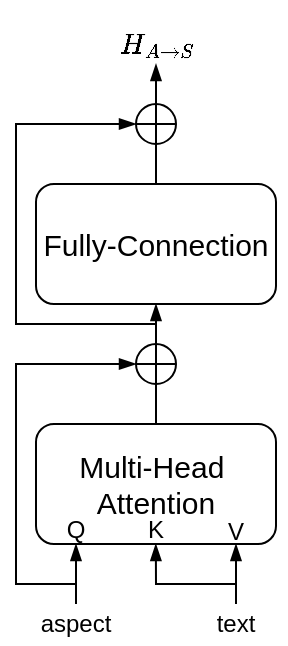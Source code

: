 <mxfile version="27.0.1">
  <diagram name="第 1 页" id="qoy0FfVa06EEqeZlpLUw">
    <mxGraphModel dx="570" dy="304" grid="1" gridSize="10" guides="1" tooltips="1" connect="1" arrows="1" fold="1" page="1" pageScale="1" pageWidth="827" pageHeight="1169" math="1" shadow="0">
      <root>
        <mxCell id="0" />
        <mxCell id="1" parent="0" />
        <mxCell id="y7PeoEtyBzaCK5qJtURC-2" value="Fully-Connection" style="rounded=1;whiteSpace=wrap;html=1;fontSize=15;" vertex="1" parent="1">
          <mxGeometry x="410" y="450" width="120" height="60" as="geometry" />
        </mxCell>
        <mxCell id="y7PeoEtyBzaCK5qJtURC-3" value="Multi-Head&amp;nbsp;&lt;div&gt;Attention&lt;/div&gt;" style="rounded=1;whiteSpace=wrap;html=1;fontSize=15;" vertex="1" parent="1">
          <mxGeometry x="410" y="570" width="120" height="60" as="geometry" />
        </mxCell>
        <mxCell id="y7PeoEtyBzaCK5qJtURC-4" value="" style="shape=orEllipse;perimeter=ellipsePerimeter;whiteSpace=wrap;html=1;backgroundOutline=1;aspect=fixed;" vertex="1" parent="1">
          <mxGeometry x="460" y="530" width="20" height="20" as="geometry" />
        </mxCell>
        <mxCell id="y7PeoEtyBzaCK5qJtURC-5" value="" style="shape=orEllipse;perimeter=ellipsePerimeter;whiteSpace=wrap;html=1;backgroundOutline=1;aspect=fixed;" vertex="1" parent="1">
          <mxGeometry x="460" y="410" width="20" height="20" as="geometry" />
        </mxCell>
        <mxCell id="y7PeoEtyBzaCK5qJtURC-6" value="" style="endArrow=blockThin;html=1;rounded=0;exitX=0.5;exitY=0;exitDx=0;exitDy=0;entryX=0.5;entryY=1;entryDx=0;entryDy=0;endFill=1;" edge="1" parent="1" source="y7PeoEtyBzaCK5qJtURC-3" target="y7PeoEtyBzaCK5qJtURC-2">
          <mxGeometry width="50" height="50" relative="1" as="geometry">
            <mxPoint x="240" y="520" as="sourcePoint" />
            <mxPoint x="290" y="470" as="targetPoint" />
          </mxGeometry>
        </mxCell>
        <mxCell id="y7PeoEtyBzaCK5qJtURC-7" value="" style="endArrow=blockThin;html=1;rounded=0;exitX=0.5;exitY=0;exitDx=0;exitDy=0;endFill=1;" edge="1" parent="1" source="y7PeoEtyBzaCK5qJtURC-2">
          <mxGeometry width="50" height="50" relative="1" as="geometry">
            <mxPoint x="480" y="580" as="sourcePoint" />
            <mxPoint x="470" y="390" as="targetPoint" />
          </mxGeometry>
        </mxCell>
        <mxCell id="y7PeoEtyBzaCK5qJtURC-8" value="" style="endArrow=blockThin;html=1;rounded=0;endFill=1;entryX=0;entryY=0.5;entryDx=0;entryDy=0;" edge="1" parent="1" target="y7PeoEtyBzaCK5qJtURC-4">
          <mxGeometry width="50" height="50" relative="1" as="geometry">
            <mxPoint x="430" y="650" as="sourcePoint" />
            <mxPoint x="360" y="500" as="targetPoint" />
            <Array as="points">
              <mxPoint x="400" y="650" />
              <mxPoint x="400" y="540" />
            </Array>
          </mxGeometry>
        </mxCell>
        <mxCell id="y7PeoEtyBzaCK5qJtURC-9" value="" style="endArrow=blockThin;html=1;rounded=0;entryX=0.5;entryY=1;entryDx=0;entryDy=0;endFill=1;" edge="1" parent="1">
          <mxGeometry width="50" height="50" relative="1" as="geometry">
            <mxPoint x="430" y="660" as="sourcePoint" />
            <mxPoint x="430" y="630" as="targetPoint" />
          </mxGeometry>
        </mxCell>
        <mxCell id="y7PeoEtyBzaCK5qJtURC-10" value="" style="endArrow=blockThin;html=1;rounded=0;entryX=0.5;entryY=1;entryDx=0;entryDy=0;endFill=1;exitX=0.5;exitY=0;exitDx=0;exitDy=0;" edge="1" parent="1" source="y7PeoEtyBzaCK5qJtURC-13">
          <mxGeometry width="50" height="50" relative="1" as="geometry">
            <mxPoint x="469.92" y="660" as="sourcePoint" />
            <mxPoint x="469.92" y="630" as="targetPoint" />
            <Array as="points">
              <mxPoint x="510" y="650" />
              <mxPoint x="470" y="650" />
            </Array>
          </mxGeometry>
        </mxCell>
        <mxCell id="y7PeoEtyBzaCK5qJtURC-11" value="" style="endArrow=blockThin;html=1;rounded=0;entryX=0.5;entryY=1;entryDx=0;entryDy=0;endFill=1;" edge="1" parent="1">
          <mxGeometry width="50" height="50" relative="1" as="geometry">
            <mxPoint x="510" y="660" as="sourcePoint" />
            <mxPoint x="510" y="630" as="targetPoint" />
          </mxGeometry>
        </mxCell>
        <mxCell id="y7PeoEtyBzaCK5qJtURC-12" value="aspect" style="text;html=1;align=center;verticalAlign=middle;whiteSpace=wrap;rounded=0;" vertex="1" parent="1">
          <mxGeometry x="405" y="660" width="50" height="20" as="geometry" />
        </mxCell>
        <mxCell id="y7PeoEtyBzaCK5qJtURC-13" value="text" style="text;html=1;align=center;verticalAlign=middle;whiteSpace=wrap;rounded=0;" vertex="1" parent="1">
          <mxGeometry x="485" y="660" width="50" height="20" as="geometry" />
        </mxCell>
        <mxCell id="y7PeoEtyBzaCK5qJtURC-14" value="Q" style="text;html=1;align=center;verticalAlign=middle;whiteSpace=wrap;rounded=0;" vertex="1" parent="1">
          <mxGeometry x="422" y="613" width="16" height="19" as="geometry" />
        </mxCell>
        <mxCell id="y7PeoEtyBzaCK5qJtURC-15" value="K" style="text;html=1;align=center;verticalAlign=middle;whiteSpace=wrap;rounded=0;" vertex="1" parent="1">
          <mxGeometry x="462" y="613" width="16" height="19" as="geometry" />
        </mxCell>
        <mxCell id="y7PeoEtyBzaCK5qJtURC-16" value="V" style="text;html=1;align=center;verticalAlign=middle;whiteSpace=wrap;rounded=0;" vertex="1" parent="1">
          <mxGeometry x="502" y="614" width="16" height="19" as="geometry" />
        </mxCell>
        <mxCell id="y7PeoEtyBzaCK5qJtURC-17" value="" style="endArrow=blockThin;html=1;rounded=0;endFill=1;entryX=0;entryY=0.5;entryDx=0;entryDy=0;" edge="1" parent="1">
          <mxGeometry width="50" height="50" relative="1" as="geometry">
            <mxPoint x="470" y="520" as="sourcePoint" />
            <mxPoint x="460" y="420" as="targetPoint" />
            <Array as="points">
              <mxPoint x="400" y="520" />
              <mxPoint x="400" y="420" />
            </Array>
          </mxGeometry>
        </mxCell>
        <mxCell id="y7PeoEtyBzaCK5qJtURC-18" value="$$H_{A \rightarrow S}$$" style="text;html=1;align=center;verticalAlign=middle;whiteSpace=wrap;rounded=0;" vertex="1" parent="1">
          <mxGeometry x="450.5" y="370" width="39" height="20" as="geometry" />
        </mxCell>
      </root>
    </mxGraphModel>
  </diagram>
</mxfile>
